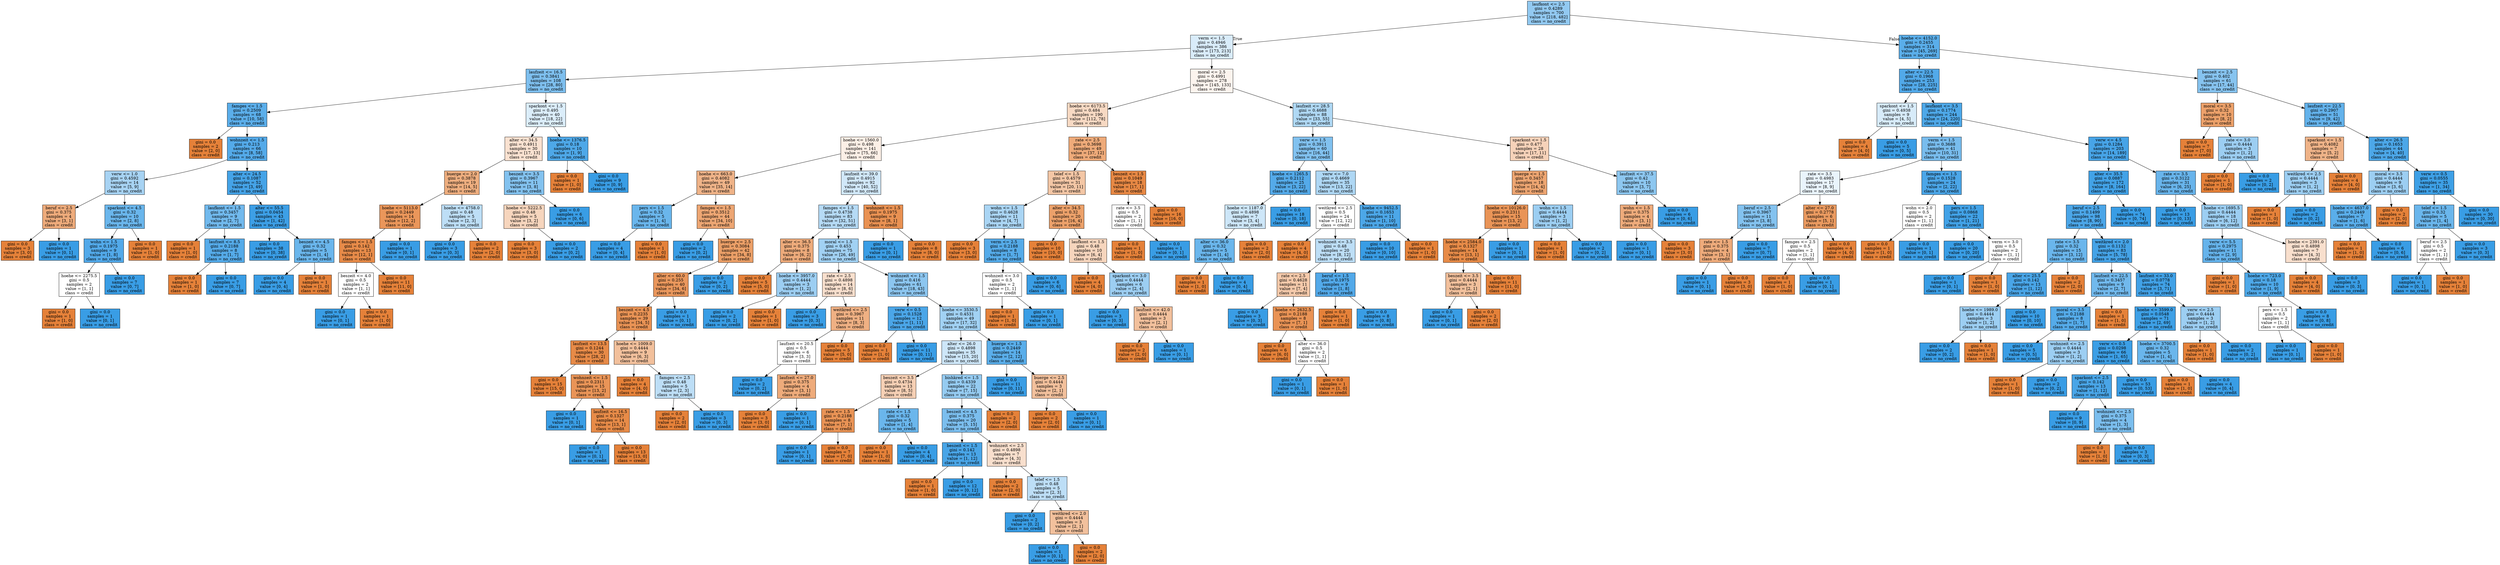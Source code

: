 digraph Tree {
node [shape=box, style="filled", color="black"] ;
0 [label="laufkont <= 2.5\ngini = 0.4289\nsamples = 700\nvalue = [218, 482]\nclass = no_credit", fillcolor="#399de58c"] ;
1 [label="verm <= 1.5\ngini = 0.4946\nsamples = 386\nvalue = [173, 213]\nclass = no_credit", fillcolor="#399de530"] ;
0 -> 1 [labeldistance=2.5, labelangle=45, headlabel="True"] ;
2 [label="laufzeit <= 16.5\ngini = 0.3841\nsamples = 108\nvalue = [28, 80]\nclass = no_credit", fillcolor="#399de5a6"] ;
1 -> 2 ;
3 [label="famges <= 1.5\ngini = 0.2509\nsamples = 68\nvalue = [10, 58]\nclass = no_credit", fillcolor="#399de5d3"] ;
2 -> 3 ;
4 [label="gini = 0.0\nsamples = 2\nvalue = [2, 0]\nclass = credit", fillcolor="#e58139ff"] ;
3 -> 4 ;
5 [label="wohnzeit <= 1.5\ngini = 0.213\nsamples = 66\nvalue = [8, 58]\nclass = no_credit", fillcolor="#399de5dc"] ;
3 -> 5 ;
6 [label="verw <= 1.0\ngini = 0.4592\nsamples = 14\nvalue = [5, 9]\nclass = no_credit", fillcolor="#399de571"] ;
5 -> 6 ;
7 [label="beruf <= 2.5\ngini = 0.375\nsamples = 4\nvalue = [3, 1]\nclass = credit", fillcolor="#e58139aa"] ;
6 -> 7 ;
8 [label="gini = 0.0\nsamples = 3\nvalue = [3, 0]\nclass = credit", fillcolor="#e58139ff"] ;
7 -> 8 ;
9 [label="gini = 0.0\nsamples = 1\nvalue = [0, 1]\nclass = no_credit", fillcolor="#399de5ff"] ;
7 -> 9 ;
10 [label="sparkont <= 4.5\ngini = 0.32\nsamples = 10\nvalue = [2, 8]\nclass = no_credit", fillcolor="#399de5bf"] ;
6 -> 10 ;
11 [label="wohn <= 1.5\ngini = 0.1975\nsamples = 9\nvalue = [1, 8]\nclass = no_credit", fillcolor="#399de5df"] ;
10 -> 11 ;
12 [label="hoehe <= 2275.5\ngini = 0.5\nsamples = 2\nvalue = [1, 1]\nclass = credit", fillcolor="#e5813900"] ;
11 -> 12 ;
13 [label="gini = 0.0\nsamples = 1\nvalue = [1, 0]\nclass = credit", fillcolor="#e58139ff"] ;
12 -> 13 ;
14 [label="gini = 0.0\nsamples = 1\nvalue = [0, 1]\nclass = no_credit", fillcolor="#399de5ff"] ;
12 -> 14 ;
15 [label="gini = 0.0\nsamples = 7\nvalue = [0, 7]\nclass = no_credit", fillcolor="#399de5ff"] ;
11 -> 15 ;
16 [label="gini = 0.0\nsamples = 1\nvalue = [1, 0]\nclass = credit", fillcolor="#e58139ff"] ;
10 -> 16 ;
17 [label="alter <= 24.5\ngini = 0.1087\nsamples = 52\nvalue = [3, 49]\nclass = no_credit", fillcolor="#399de5ef"] ;
5 -> 17 ;
18 [label="laufkont <= 1.5\ngini = 0.3457\nsamples = 9\nvalue = [2, 7]\nclass = no_credit", fillcolor="#399de5b6"] ;
17 -> 18 ;
19 [label="gini = 0.0\nsamples = 1\nvalue = [1, 0]\nclass = credit", fillcolor="#e58139ff"] ;
18 -> 19 ;
20 [label="laufzeit <= 8.5\ngini = 0.2188\nsamples = 8\nvalue = [1, 7]\nclass = no_credit", fillcolor="#399de5db"] ;
18 -> 20 ;
21 [label="gini = 0.0\nsamples = 1\nvalue = [1, 0]\nclass = credit", fillcolor="#e58139ff"] ;
20 -> 21 ;
22 [label="gini = 0.0\nsamples = 7\nvalue = [0, 7]\nclass = no_credit", fillcolor="#399de5ff"] ;
20 -> 22 ;
23 [label="alter <= 55.5\ngini = 0.0454\nsamples = 43\nvalue = [1, 42]\nclass = no_credit", fillcolor="#399de5f9"] ;
17 -> 23 ;
24 [label="gini = 0.0\nsamples = 38\nvalue = [0, 38]\nclass = no_credit", fillcolor="#399de5ff"] ;
23 -> 24 ;
25 [label="beszeit <= 4.5\ngini = 0.32\nsamples = 5\nvalue = [1, 4]\nclass = no_credit", fillcolor="#399de5bf"] ;
23 -> 25 ;
26 [label="gini = 0.0\nsamples = 4\nvalue = [0, 4]\nclass = no_credit", fillcolor="#399de5ff"] ;
25 -> 26 ;
27 [label="gini = 0.0\nsamples = 1\nvalue = [1, 0]\nclass = credit", fillcolor="#e58139ff"] ;
25 -> 27 ;
28 [label="sparkont <= 1.5\ngini = 0.495\nsamples = 40\nvalue = [18, 22]\nclass = no_credit", fillcolor="#399de52e"] ;
2 -> 28 ;
29 [label="alter <= 34.5\ngini = 0.4911\nsamples = 30\nvalue = [17, 13]\nclass = credit", fillcolor="#e581393c"] ;
28 -> 29 ;
30 [label="buerge <= 2.0\ngini = 0.3878\nsamples = 19\nvalue = [14, 5]\nclass = credit", fillcolor="#e58139a4"] ;
29 -> 30 ;
31 [label="hoehe <= 5113.0\ngini = 0.2449\nsamples = 14\nvalue = [12, 2]\nclass = credit", fillcolor="#e58139d4"] ;
30 -> 31 ;
32 [label="famges <= 1.5\ngini = 0.142\nsamples = 13\nvalue = [12, 1]\nclass = credit", fillcolor="#e58139ea"] ;
31 -> 32 ;
33 [label="beszeit <= 4.0\ngini = 0.5\nsamples = 2\nvalue = [1, 1]\nclass = credit", fillcolor="#e5813900"] ;
32 -> 33 ;
34 [label="gini = 0.0\nsamples = 1\nvalue = [0, 1]\nclass = no_credit", fillcolor="#399de5ff"] ;
33 -> 34 ;
35 [label="gini = 0.0\nsamples = 1\nvalue = [1, 0]\nclass = credit", fillcolor="#e58139ff"] ;
33 -> 35 ;
36 [label="gini = 0.0\nsamples = 11\nvalue = [11, 0]\nclass = credit", fillcolor="#e58139ff"] ;
32 -> 36 ;
37 [label="gini = 0.0\nsamples = 1\nvalue = [0, 1]\nclass = no_credit", fillcolor="#399de5ff"] ;
31 -> 37 ;
38 [label="hoehe <= 4758.0\ngini = 0.48\nsamples = 5\nvalue = [2, 3]\nclass = no_credit", fillcolor="#399de555"] ;
30 -> 38 ;
39 [label="gini = 0.0\nsamples = 3\nvalue = [0, 3]\nclass = no_credit", fillcolor="#399de5ff"] ;
38 -> 39 ;
40 [label="gini = 0.0\nsamples = 2\nvalue = [2, 0]\nclass = credit", fillcolor="#e58139ff"] ;
38 -> 40 ;
41 [label="beszeit <= 3.5\ngini = 0.3967\nsamples = 11\nvalue = [3, 8]\nclass = no_credit", fillcolor="#399de59f"] ;
29 -> 41 ;
42 [label="hoehe <= 5222.5\ngini = 0.48\nsamples = 5\nvalue = [3, 2]\nclass = credit", fillcolor="#e5813955"] ;
41 -> 42 ;
43 [label="gini = 0.0\nsamples = 3\nvalue = [3, 0]\nclass = credit", fillcolor="#e58139ff"] ;
42 -> 43 ;
44 [label="gini = 0.0\nsamples = 2\nvalue = [0, 2]\nclass = no_credit", fillcolor="#399de5ff"] ;
42 -> 44 ;
45 [label="gini = 0.0\nsamples = 6\nvalue = [0, 6]\nclass = no_credit", fillcolor="#399de5ff"] ;
41 -> 45 ;
46 [label="hoehe <= 1376.5\ngini = 0.18\nsamples = 10\nvalue = [1, 9]\nclass = no_credit", fillcolor="#399de5e3"] ;
28 -> 46 ;
47 [label="gini = 0.0\nsamples = 1\nvalue = [1, 0]\nclass = credit", fillcolor="#e58139ff"] ;
46 -> 47 ;
48 [label="gini = 0.0\nsamples = 9\nvalue = [0, 9]\nclass = no_credit", fillcolor="#399de5ff"] ;
46 -> 48 ;
49 [label="moral <= 2.5\ngini = 0.4991\nsamples = 278\nvalue = [145, 133]\nclass = credit", fillcolor="#e5813915"] ;
1 -> 49 ;
50 [label="hoehe <= 6173.5\ngini = 0.484\nsamples = 190\nvalue = [112, 78]\nclass = credit", fillcolor="#e581394d"] ;
49 -> 50 ;
51 [label="hoehe <= 1560.0\ngini = 0.498\nsamples = 141\nvalue = [75, 66]\nclass = credit", fillcolor="#e581391f"] ;
50 -> 51 ;
52 [label="hoehe <= 663.0\ngini = 0.4082\nsamples = 49\nvalue = [35, 14]\nclass = credit", fillcolor="#e5813999"] ;
51 -> 52 ;
53 [label="pers <= 1.5\ngini = 0.32\nsamples = 5\nvalue = [1, 4]\nclass = no_credit", fillcolor="#399de5bf"] ;
52 -> 53 ;
54 [label="gini = 0.0\nsamples = 4\nvalue = [0, 4]\nclass = no_credit", fillcolor="#399de5ff"] ;
53 -> 54 ;
55 [label="gini = 0.0\nsamples = 1\nvalue = [1, 0]\nclass = credit", fillcolor="#e58139ff"] ;
53 -> 55 ;
56 [label="famges <= 1.5\ngini = 0.3512\nsamples = 44\nvalue = [34, 10]\nclass = credit", fillcolor="#e58139b4"] ;
52 -> 56 ;
57 [label="gini = 0.0\nsamples = 2\nvalue = [0, 2]\nclass = no_credit", fillcolor="#399de5ff"] ;
56 -> 57 ;
58 [label="buerge <= 2.5\ngini = 0.3084\nsamples = 42\nvalue = [34, 8]\nclass = credit", fillcolor="#e58139c3"] ;
56 -> 58 ;
59 [label="alter <= 60.0\ngini = 0.255\nsamples = 40\nvalue = [34, 6]\nclass = credit", fillcolor="#e58139d2"] ;
58 -> 59 ;
60 [label="beszeit <= 4.5\ngini = 0.2235\nsamples = 39\nvalue = [34, 5]\nclass = credit", fillcolor="#e58139da"] ;
59 -> 60 ;
61 [label="laufzeit <= 13.5\ngini = 0.1244\nsamples = 30\nvalue = [28, 2]\nclass = credit", fillcolor="#e58139ed"] ;
60 -> 61 ;
62 [label="gini = 0.0\nsamples = 15\nvalue = [15, 0]\nclass = credit", fillcolor="#e58139ff"] ;
61 -> 62 ;
63 [label="wohnzeit <= 1.5\ngini = 0.2311\nsamples = 15\nvalue = [13, 2]\nclass = credit", fillcolor="#e58139d8"] ;
61 -> 63 ;
64 [label="gini = 0.0\nsamples = 1\nvalue = [0, 1]\nclass = no_credit", fillcolor="#399de5ff"] ;
63 -> 64 ;
65 [label="laufzeit <= 16.5\ngini = 0.1327\nsamples = 14\nvalue = [13, 1]\nclass = credit", fillcolor="#e58139eb"] ;
63 -> 65 ;
66 [label="gini = 0.0\nsamples = 1\nvalue = [0, 1]\nclass = no_credit", fillcolor="#399de5ff"] ;
65 -> 66 ;
67 [label="gini = 0.0\nsamples = 13\nvalue = [13, 0]\nclass = credit", fillcolor="#e58139ff"] ;
65 -> 67 ;
68 [label="hoehe <= 1009.0\ngini = 0.4444\nsamples = 9\nvalue = [6, 3]\nclass = credit", fillcolor="#e581397f"] ;
60 -> 68 ;
69 [label="gini = 0.0\nsamples = 4\nvalue = [4, 0]\nclass = credit", fillcolor="#e58139ff"] ;
68 -> 69 ;
70 [label="famges <= 2.5\ngini = 0.48\nsamples = 5\nvalue = [2, 3]\nclass = no_credit", fillcolor="#399de555"] ;
68 -> 70 ;
71 [label="gini = 0.0\nsamples = 2\nvalue = [2, 0]\nclass = credit", fillcolor="#e58139ff"] ;
70 -> 71 ;
72 [label="gini = 0.0\nsamples = 3\nvalue = [0, 3]\nclass = no_credit", fillcolor="#399de5ff"] ;
70 -> 72 ;
73 [label="gini = 0.0\nsamples = 1\nvalue = [0, 1]\nclass = no_credit", fillcolor="#399de5ff"] ;
59 -> 73 ;
74 [label="gini = 0.0\nsamples = 2\nvalue = [0, 2]\nclass = no_credit", fillcolor="#399de5ff"] ;
58 -> 74 ;
75 [label="laufzeit <= 39.0\ngini = 0.4915\nsamples = 92\nvalue = [40, 52]\nclass = no_credit", fillcolor="#399de53b"] ;
51 -> 75 ;
76 [label="famges <= 1.5\ngini = 0.4738\nsamples = 83\nvalue = [32, 51]\nclass = no_credit", fillcolor="#399de55f"] ;
75 -> 76 ;
77 [label="alter <= 36.5\ngini = 0.375\nsamples = 8\nvalue = [6, 2]\nclass = credit", fillcolor="#e58139aa"] ;
76 -> 77 ;
78 [label="gini = 0.0\nsamples = 5\nvalue = [5, 0]\nclass = credit", fillcolor="#e58139ff"] ;
77 -> 78 ;
79 [label="hoehe <= 3957.0\ngini = 0.4444\nsamples = 3\nvalue = [1, 2]\nclass = no_credit", fillcolor="#399de57f"] ;
77 -> 79 ;
80 [label="gini = 0.0\nsamples = 2\nvalue = [0, 2]\nclass = no_credit", fillcolor="#399de5ff"] ;
79 -> 80 ;
81 [label="gini = 0.0\nsamples = 1\nvalue = [1, 0]\nclass = credit", fillcolor="#e58139ff"] ;
79 -> 81 ;
82 [label="moral <= 1.5\ngini = 0.453\nsamples = 75\nvalue = [26, 49]\nclass = no_credit", fillcolor="#399de578"] ;
76 -> 82 ;
83 [label="rate <= 2.5\ngini = 0.4898\nsamples = 14\nvalue = [8, 6]\nclass = credit", fillcolor="#e5813940"] ;
82 -> 83 ;
84 [label="gini = 0.0\nsamples = 3\nvalue = [0, 3]\nclass = no_credit", fillcolor="#399de5ff"] ;
83 -> 84 ;
85 [label="weitkred <= 2.5\ngini = 0.3967\nsamples = 11\nvalue = [8, 3]\nclass = credit", fillcolor="#e581399f"] ;
83 -> 85 ;
86 [label="laufzeit <= 20.5\ngini = 0.5\nsamples = 6\nvalue = [3, 3]\nclass = credit", fillcolor="#e5813900"] ;
85 -> 86 ;
87 [label="gini = 0.0\nsamples = 2\nvalue = [0, 2]\nclass = no_credit", fillcolor="#399de5ff"] ;
86 -> 87 ;
88 [label="laufzeit <= 27.0\ngini = 0.375\nsamples = 4\nvalue = [3, 1]\nclass = credit", fillcolor="#e58139aa"] ;
86 -> 88 ;
89 [label="gini = 0.0\nsamples = 3\nvalue = [3, 0]\nclass = credit", fillcolor="#e58139ff"] ;
88 -> 89 ;
90 [label="gini = 0.0\nsamples = 1\nvalue = [0, 1]\nclass = no_credit", fillcolor="#399de5ff"] ;
88 -> 90 ;
91 [label="gini = 0.0\nsamples = 5\nvalue = [5, 0]\nclass = credit", fillcolor="#e58139ff"] ;
85 -> 91 ;
92 [label="wohnzeit <= 1.5\ngini = 0.416\nsamples = 61\nvalue = [18, 43]\nclass = no_credit", fillcolor="#399de594"] ;
82 -> 92 ;
93 [label="verw <= 0.5\ngini = 0.1528\nsamples = 12\nvalue = [1, 11]\nclass = no_credit", fillcolor="#399de5e8"] ;
92 -> 93 ;
94 [label="gini = 0.0\nsamples = 1\nvalue = [1, 0]\nclass = credit", fillcolor="#e58139ff"] ;
93 -> 94 ;
95 [label="gini = 0.0\nsamples = 11\nvalue = [0, 11]\nclass = no_credit", fillcolor="#399de5ff"] ;
93 -> 95 ;
96 [label="hoehe <= 3530.5\ngini = 0.4531\nsamples = 49\nvalue = [17, 32]\nclass = no_credit", fillcolor="#399de578"] ;
92 -> 96 ;
97 [label="alter <= 26.0\ngini = 0.4898\nsamples = 35\nvalue = [15, 20]\nclass = no_credit", fillcolor="#399de540"] ;
96 -> 97 ;
98 [label="beszeit <= 3.5\ngini = 0.4734\nsamples = 13\nvalue = [8, 5]\nclass = credit", fillcolor="#e5813960"] ;
97 -> 98 ;
99 [label="rate <= 1.5\ngini = 0.2188\nsamples = 8\nvalue = [7, 1]\nclass = credit", fillcolor="#e58139db"] ;
98 -> 99 ;
100 [label="gini = 0.0\nsamples = 1\nvalue = [0, 1]\nclass = no_credit", fillcolor="#399de5ff"] ;
99 -> 100 ;
101 [label="gini = 0.0\nsamples = 7\nvalue = [7, 0]\nclass = credit", fillcolor="#e58139ff"] ;
99 -> 101 ;
102 [label="rate <= 1.5\ngini = 0.32\nsamples = 5\nvalue = [1, 4]\nclass = no_credit", fillcolor="#399de5bf"] ;
98 -> 102 ;
103 [label="gini = 0.0\nsamples = 1\nvalue = [1, 0]\nclass = credit", fillcolor="#e58139ff"] ;
102 -> 103 ;
104 [label="gini = 0.0\nsamples = 4\nvalue = [0, 4]\nclass = no_credit", fillcolor="#399de5ff"] ;
102 -> 104 ;
105 [label="bishkred <= 1.5\ngini = 0.4339\nsamples = 22\nvalue = [7, 15]\nclass = no_credit", fillcolor="#399de588"] ;
97 -> 105 ;
106 [label="beszeit <= 4.5\ngini = 0.375\nsamples = 20\nvalue = [5, 15]\nclass = no_credit", fillcolor="#399de5aa"] ;
105 -> 106 ;
107 [label="beszeit <= 1.5\ngini = 0.142\nsamples = 13\nvalue = [1, 12]\nclass = no_credit", fillcolor="#399de5ea"] ;
106 -> 107 ;
108 [label="gini = 0.0\nsamples = 1\nvalue = [1, 0]\nclass = credit", fillcolor="#e58139ff"] ;
107 -> 108 ;
109 [label="gini = 0.0\nsamples = 12\nvalue = [0, 12]\nclass = no_credit", fillcolor="#399de5ff"] ;
107 -> 109 ;
110 [label="wohnzeit <= 2.5\ngini = 0.4898\nsamples = 7\nvalue = [4, 3]\nclass = credit", fillcolor="#e5813940"] ;
106 -> 110 ;
111 [label="gini = 0.0\nsamples = 2\nvalue = [2, 0]\nclass = credit", fillcolor="#e58139ff"] ;
110 -> 111 ;
112 [label="telef <= 1.5\ngini = 0.48\nsamples = 5\nvalue = [2, 3]\nclass = no_credit", fillcolor="#399de555"] ;
110 -> 112 ;
113 [label="gini = 0.0\nsamples = 2\nvalue = [0, 2]\nclass = no_credit", fillcolor="#399de5ff"] ;
112 -> 113 ;
114 [label="weitkred <= 2.0\ngini = 0.4444\nsamples = 3\nvalue = [2, 1]\nclass = credit", fillcolor="#e581397f"] ;
112 -> 114 ;
115 [label="gini = 0.0\nsamples = 1\nvalue = [0, 1]\nclass = no_credit", fillcolor="#399de5ff"] ;
114 -> 115 ;
116 [label="gini = 0.0\nsamples = 2\nvalue = [2, 0]\nclass = credit", fillcolor="#e58139ff"] ;
114 -> 116 ;
117 [label="gini = 0.0\nsamples = 2\nvalue = [2, 0]\nclass = credit", fillcolor="#e58139ff"] ;
105 -> 117 ;
118 [label="buerge <= 1.5\ngini = 0.2449\nsamples = 14\nvalue = [2, 12]\nclass = no_credit", fillcolor="#399de5d4"] ;
96 -> 118 ;
119 [label="gini = 0.0\nsamples = 11\nvalue = [0, 11]\nclass = no_credit", fillcolor="#399de5ff"] ;
118 -> 119 ;
120 [label="buerge <= 2.5\ngini = 0.4444\nsamples = 3\nvalue = [2, 1]\nclass = credit", fillcolor="#e581397f"] ;
118 -> 120 ;
121 [label="gini = 0.0\nsamples = 2\nvalue = [2, 0]\nclass = credit", fillcolor="#e58139ff"] ;
120 -> 121 ;
122 [label="gini = 0.0\nsamples = 1\nvalue = [0, 1]\nclass = no_credit", fillcolor="#399de5ff"] ;
120 -> 122 ;
123 [label="wohnzeit <= 1.5\ngini = 0.1975\nsamples = 9\nvalue = [8, 1]\nclass = credit", fillcolor="#e58139df"] ;
75 -> 123 ;
124 [label="gini = 0.0\nsamples = 1\nvalue = [0, 1]\nclass = no_credit", fillcolor="#399de5ff"] ;
123 -> 124 ;
125 [label="gini = 0.0\nsamples = 8\nvalue = [8, 0]\nclass = credit", fillcolor="#e58139ff"] ;
123 -> 125 ;
126 [label="rate <= 2.5\ngini = 0.3698\nsamples = 49\nvalue = [37, 12]\nclass = credit", fillcolor="#e58139ac"] ;
50 -> 126 ;
127 [label="telef <= 1.5\ngini = 0.4579\nsamples = 31\nvalue = [20, 11]\nclass = credit", fillcolor="#e5813973"] ;
126 -> 127 ;
128 [label="wohn <= 1.5\ngini = 0.4628\nsamples = 11\nvalue = [4, 7]\nclass = no_credit", fillcolor="#399de56d"] ;
127 -> 128 ;
129 [label="gini = 0.0\nsamples = 3\nvalue = [3, 0]\nclass = credit", fillcolor="#e58139ff"] ;
128 -> 129 ;
130 [label="verm <= 2.5\ngini = 0.2188\nsamples = 8\nvalue = [1, 7]\nclass = no_credit", fillcolor="#399de5db"] ;
128 -> 130 ;
131 [label="wohnzeit <= 3.0\ngini = 0.5\nsamples = 2\nvalue = [1, 1]\nclass = credit", fillcolor="#e5813900"] ;
130 -> 131 ;
132 [label="gini = 0.0\nsamples = 1\nvalue = [1, 0]\nclass = credit", fillcolor="#e58139ff"] ;
131 -> 132 ;
133 [label="gini = 0.0\nsamples = 1\nvalue = [0, 1]\nclass = no_credit", fillcolor="#399de5ff"] ;
131 -> 133 ;
134 [label="gini = 0.0\nsamples = 6\nvalue = [0, 6]\nclass = no_credit", fillcolor="#399de5ff"] ;
130 -> 134 ;
135 [label="alter <= 34.5\ngini = 0.32\nsamples = 20\nvalue = [16, 4]\nclass = credit", fillcolor="#e58139bf"] ;
127 -> 135 ;
136 [label="gini = 0.0\nsamples = 10\nvalue = [10, 0]\nclass = credit", fillcolor="#e58139ff"] ;
135 -> 136 ;
137 [label="laufkont <= 1.5\ngini = 0.48\nsamples = 10\nvalue = [6, 4]\nclass = credit", fillcolor="#e5813955"] ;
135 -> 137 ;
138 [label="gini = 0.0\nsamples = 4\nvalue = [4, 0]\nclass = credit", fillcolor="#e58139ff"] ;
137 -> 138 ;
139 [label="sparkont <= 3.0\ngini = 0.4444\nsamples = 6\nvalue = [2, 4]\nclass = no_credit", fillcolor="#399de57f"] ;
137 -> 139 ;
140 [label="gini = 0.0\nsamples = 3\nvalue = [0, 3]\nclass = no_credit", fillcolor="#399de5ff"] ;
139 -> 140 ;
141 [label="laufzeit <= 42.0\ngini = 0.4444\nsamples = 3\nvalue = [2, 1]\nclass = credit", fillcolor="#e581397f"] ;
139 -> 141 ;
142 [label="gini = 0.0\nsamples = 2\nvalue = [2, 0]\nclass = credit", fillcolor="#e58139ff"] ;
141 -> 142 ;
143 [label="gini = 0.0\nsamples = 1\nvalue = [0, 1]\nclass = no_credit", fillcolor="#399de5ff"] ;
141 -> 143 ;
144 [label="beszeit <= 1.5\ngini = 0.1049\nsamples = 18\nvalue = [17, 1]\nclass = credit", fillcolor="#e58139f0"] ;
126 -> 144 ;
145 [label="rate <= 3.5\ngini = 0.5\nsamples = 2\nvalue = [1, 1]\nclass = credit", fillcolor="#e5813900"] ;
144 -> 145 ;
146 [label="gini = 0.0\nsamples = 1\nvalue = [1, 0]\nclass = credit", fillcolor="#e58139ff"] ;
145 -> 146 ;
147 [label="gini = 0.0\nsamples = 1\nvalue = [0, 1]\nclass = no_credit", fillcolor="#399de5ff"] ;
145 -> 147 ;
148 [label="gini = 0.0\nsamples = 16\nvalue = [16, 0]\nclass = credit", fillcolor="#e58139ff"] ;
144 -> 148 ;
149 [label="laufzeit <= 28.5\ngini = 0.4688\nsamples = 88\nvalue = [33, 55]\nclass = no_credit", fillcolor="#399de566"] ;
49 -> 149 ;
150 [label="verw <= 1.5\ngini = 0.3911\nsamples = 60\nvalue = [16, 44]\nclass = no_credit", fillcolor="#399de5a2"] ;
149 -> 150 ;
151 [label="hoehe <= 1265.5\ngini = 0.2112\nsamples = 25\nvalue = [3, 22]\nclass = no_credit", fillcolor="#399de5dc"] ;
150 -> 151 ;
152 [label="hoehe <= 1187.0\ngini = 0.4898\nsamples = 7\nvalue = [3, 4]\nclass = no_credit", fillcolor="#399de540"] ;
151 -> 152 ;
153 [label="alter <= 36.0\ngini = 0.32\nsamples = 5\nvalue = [1, 4]\nclass = no_credit", fillcolor="#399de5bf"] ;
152 -> 153 ;
154 [label="gini = 0.0\nsamples = 1\nvalue = [1, 0]\nclass = credit", fillcolor="#e58139ff"] ;
153 -> 154 ;
155 [label="gini = 0.0\nsamples = 4\nvalue = [0, 4]\nclass = no_credit", fillcolor="#399de5ff"] ;
153 -> 155 ;
156 [label="gini = 0.0\nsamples = 2\nvalue = [2, 0]\nclass = credit", fillcolor="#e58139ff"] ;
152 -> 156 ;
157 [label="gini = 0.0\nsamples = 18\nvalue = [0, 18]\nclass = no_credit", fillcolor="#399de5ff"] ;
151 -> 157 ;
158 [label="verw <= 7.0\ngini = 0.4669\nsamples = 35\nvalue = [13, 22]\nclass = no_credit", fillcolor="#399de568"] ;
150 -> 158 ;
159 [label="weitkred <= 2.5\ngini = 0.5\nsamples = 24\nvalue = [12, 12]\nclass = credit", fillcolor="#e5813900"] ;
158 -> 159 ;
160 [label="gini = 0.0\nsamples = 4\nvalue = [4, 0]\nclass = credit", fillcolor="#e58139ff"] ;
159 -> 160 ;
161 [label="wohnzeit <= 3.5\ngini = 0.48\nsamples = 20\nvalue = [8, 12]\nclass = no_credit", fillcolor="#399de555"] ;
159 -> 161 ;
162 [label="rate <= 2.5\ngini = 0.4628\nsamples = 11\nvalue = [7, 4]\nclass = credit", fillcolor="#e581396d"] ;
161 -> 162 ;
163 [label="gini = 0.0\nsamples = 3\nvalue = [0, 3]\nclass = no_credit", fillcolor="#399de5ff"] ;
162 -> 163 ;
164 [label="hoehe <= 2632.5\ngini = 0.2188\nsamples = 8\nvalue = [7, 1]\nclass = credit", fillcolor="#e58139db"] ;
162 -> 164 ;
165 [label="gini = 0.0\nsamples = 6\nvalue = [6, 0]\nclass = credit", fillcolor="#e58139ff"] ;
164 -> 165 ;
166 [label="alter <= 36.0\ngini = 0.5\nsamples = 2\nvalue = [1, 1]\nclass = credit", fillcolor="#e5813900"] ;
164 -> 166 ;
167 [label="gini = 0.0\nsamples = 1\nvalue = [0, 1]\nclass = no_credit", fillcolor="#399de5ff"] ;
166 -> 167 ;
168 [label="gini = 0.0\nsamples = 1\nvalue = [1, 0]\nclass = credit", fillcolor="#e58139ff"] ;
166 -> 168 ;
169 [label="beruf <= 1.5\ngini = 0.1975\nsamples = 9\nvalue = [1, 8]\nclass = no_credit", fillcolor="#399de5df"] ;
161 -> 169 ;
170 [label="gini = 0.0\nsamples = 1\nvalue = [1, 0]\nclass = credit", fillcolor="#e58139ff"] ;
169 -> 170 ;
171 [label="gini = 0.0\nsamples = 8\nvalue = [0, 8]\nclass = no_credit", fillcolor="#399de5ff"] ;
169 -> 171 ;
172 [label="hoehe <= 9452.5\ngini = 0.1653\nsamples = 11\nvalue = [1, 10]\nclass = no_credit", fillcolor="#399de5e6"] ;
158 -> 172 ;
173 [label="gini = 0.0\nsamples = 10\nvalue = [0, 10]\nclass = no_credit", fillcolor="#399de5ff"] ;
172 -> 173 ;
174 [label="gini = 0.0\nsamples = 1\nvalue = [1, 0]\nclass = credit", fillcolor="#e58139ff"] ;
172 -> 174 ;
175 [label="sparkont <= 1.5\ngini = 0.477\nsamples = 28\nvalue = [17, 11]\nclass = credit", fillcolor="#e581395a"] ;
149 -> 175 ;
176 [label="buerge <= 1.5\ngini = 0.3457\nsamples = 18\nvalue = [14, 4]\nclass = credit", fillcolor="#e58139b6"] ;
175 -> 176 ;
177 [label="hoehe <= 10126.0\ngini = 0.2311\nsamples = 15\nvalue = [13, 2]\nclass = credit", fillcolor="#e58139d8"] ;
176 -> 177 ;
178 [label="hoehe <= 2584.0\ngini = 0.1327\nsamples = 14\nvalue = [13, 1]\nclass = credit", fillcolor="#e58139eb"] ;
177 -> 178 ;
179 [label="beszeit <= 3.5\ngini = 0.4444\nsamples = 3\nvalue = [2, 1]\nclass = credit", fillcolor="#e581397f"] ;
178 -> 179 ;
180 [label="gini = 0.0\nsamples = 1\nvalue = [0, 1]\nclass = no_credit", fillcolor="#399de5ff"] ;
179 -> 180 ;
181 [label="gini = 0.0\nsamples = 2\nvalue = [2, 0]\nclass = credit", fillcolor="#e58139ff"] ;
179 -> 181 ;
182 [label="gini = 0.0\nsamples = 11\nvalue = [11, 0]\nclass = credit", fillcolor="#e58139ff"] ;
178 -> 182 ;
183 [label="gini = 0.0\nsamples = 1\nvalue = [0, 1]\nclass = no_credit", fillcolor="#399de5ff"] ;
177 -> 183 ;
184 [label="wohn <= 1.5\ngini = 0.4444\nsamples = 3\nvalue = [1, 2]\nclass = no_credit", fillcolor="#399de57f"] ;
176 -> 184 ;
185 [label="gini = 0.0\nsamples = 1\nvalue = [1, 0]\nclass = credit", fillcolor="#e58139ff"] ;
184 -> 185 ;
186 [label="gini = 0.0\nsamples = 2\nvalue = [0, 2]\nclass = no_credit", fillcolor="#399de5ff"] ;
184 -> 186 ;
187 [label="laufzeit <= 37.5\ngini = 0.42\nsamples = 10\nvalue = [3, 7]\nclass = no_credit", fillcolor="#399de592"] ;
175 -> 187 ;
188 [label="wohn <= 1.5\ngini = 0.375\nsamples = 4\nvalue = [3, 1]\nclass = credit", fillcolor="#e58139aa"] ;
187 -> 188 ;
189 [label="gini = 0.0\nsamples = 1\nvalue = [0, 1]\nclass = no_credit", fillcolor="#399de5ff"] ;
188 -> 189 ;
190 [label="gini = 0.0\nsamples = 3\nvalue = [3, 0]\nclass = credit", fillcolor="#e58139ff"] ;
188 -> 190 ;
191 [label="gini = 0.0\nsamples = 6\nvalue = [0, 6]\nclass = no_credit", fillcolor="#399de5ff"] ;
187 -> 191 ;
192 [label="hoehe <= 4152.0\ngini = 0.2455\nsamples = 314\nvalue = [45, 269]\nclass = no_credit", fillcolor="#399de5d4"] ;
0 -> 192 [labeldistance=2.5, labelangle=-45, headlabel="False"] ;
193 [label="alter <= 22.5\ngini = 0.1968\nsamples = 253\nvalue = [28, 225]\nclass = no_credit", fillcolor="#399de5df"] ;
192 -> 193 ;
194 [label="sparkont <= 1.5\ngini = 0.4938\nsamples = 9\nvalue = [4, 5]\nclass = no_credit", fillcolor="#399de533"] ;
193 -> 194 ;
195 [label="gini = 0.0\nsamples = 4\nvalue = [4, 0]\nclass = credit", fillcolor="#e58139ff"] ;
194 -> 195 ;
196 [label="gini = 0.0\nsamples = 5\nvalue = [0, 5]\nclass = no_credit", fillcolor="#399de5ff"] ;
194 -> 196 ;
197 [label="laufkont <= 3.5\ngini = 0.1774\nsamples = 244\nvalue = [24, 220]\nclass = no_credit", fillcolor="#399de5e3"] ;
193 -> 197 ;
198 [label="verm <= 1.5\ngini = 0.3688\nsamples = 41\nvalue = [10, 31]\nclass = no_credit", fillcolor="#399de5ad"] ;
197 -> 198 ;
199 [label="rate <= 3.5\ngini = 0.4983\nsamples = 17\nvalue = [8, 9]\nclass = no_credit", fillcolor="#399de51c"] ;
198 -> 199 ;
200 [label="beruf <= 2.5\ngini = 0.3967\nsamples = 11\nvalue = [3, 8]\nclass = no_credit", fillcolor="#399de59f"] ;
199 -> 200 ;
201 [label="rate <= 1.5\ngini = 0.375\nsamples = 4\nvalue = [3, 1]\nclass = credit", fillcolor="#e58139aa"] ;
200 -> 201 ;
202 [label="gini = 0.0\nsamples = 1\nvalue = [0, 1]\nclass = no_credit", fillcolor="#399de5ff"] ;
201 -> 202 ;
203 [label="gini = 0.0\nsamples = 3\nvalue = [3, 0]\nclass = credit", fillcolor="#e58139ff"] ;
201 -> 203 ;
204 [label="gini = 0.0\nsamples = 7\nvalue = [0, 7]\nclass = no_credit", fillcolor="#399de5ff"] ;
200 -> 204 ;
205 [label="alter <= 27.0\ngini = 0.2778\nsamples = 6\nvalue = [5, 1]\nclass = credit", fillcolor="#e58139cc"] ;
199 -> 205 ;
206 [label="famges <= 2.5\ngini = 0.5\nsamples = 2\nvalue = [1, 1]\nclass = credit", fillcolor="#e5813900"] ;
205 -> 206 ;
207 [label="gini = 0.0\nsamples = 1\nvalue = [1, 0]\nclass = credit", fillcolor="#e58139ff"] ;
206 -> 207 ;
208 [label="gini = 0.0\nsamples = 1\nvalue = [0, 1]\nclass = no_credit", fillcolor="#399de5ff"] ;
206 -> 208 ;
209 [label="gini = 0.0\nsamples = 4\nvalue = [4, 0]\nclass = credit", fillcolor="#e58139ff"] ;
205 -> 209 ;
210 [label="famges <= 1.5\ngini = 0.1528\nsamples = 24\nvalue = [2, 22]\nclass = no_credit", fillcolor="#399de5e8"] ;
198 -> 210 ;
211 [label="wohn <= 2.0\ngini = 0.5\nsamples = 2\nvalue = [1, 1]\nclass = credit", fillcolor="#e5813900"] ;
210 -> 211 ;
212 [label="gini = 0.0\nsamples = 1\nvalue = [1, 0]\nclass = credit", fillcolor="#e58139ff"] ;
211 -> 212 ;
213 [label="gini = 0.0\nsamples = 1\nvalue = [0, 1]\nclass = no_credit", fillcolor="#399de5ff"] ;
211 -> 213 ;
214 [label="pers <= 1.5\ngini = 0.0868\nsamples = 22\nvalue = [1, 21]\nclass = no_credit", fillcolor="#399de5f3"] ;
210 -> 214 ;
215 [label="gini = 0.0\nsamples = 20\nvalue = [0, 20]\nclass = no_credit", fillcolor="#399de5ff"] ;
214 -> 215 ;
216 [label="verm <= 3.0\ngini = 0.5\nsamples = 2\nvalue = [1, 1]\nclass = credit", fillcolor="#e5813900"] ;
214 -> 216 ;
217 [label="gini = 0.0\nsamples = 1\nvalue = [0, 1]\nclass = no_credit", fillcolor="#399de5ff"] ;
216 -> 217 ;
218 [label="gini = 0.0\nsamples = 1\nvalue = [1, 0]\nclass = credit", fillcolor="#e58139ff"] ;
216 -> 218 ;
219 [label="verw <= 4.5\ngini = 0.1284\nsamples = 203\nvalue = [14, 189]\nclass = no_credit", fillcolor="#399de5ec"] ;
197 -> 219 ;
220 [label="alter <= 35.5\ngini = 0.0887\nsamples = 172\nvalue = [8, 164]\nclass = no_credit", fillcolor="#399de5f3"] ;
219 -> 220 ;
221 [label="beruf <= 2.5\ngini = 0.1499\nsamples = 98\nvalue = [8, 90]\nclass = no_credit", fillcolor="#399de5e8"] ;
220 -> 221 ;
222 [label="rate <= 3.5\ngini = 0.32\nsamples = 15\nvalue = [3, 12]\nclass = no_credit", fillcolor="#399de5bf"] ;
221 -> 222 ;
223 [label="alter <= 25.5\ngini = 0.142\nsamples = 13\nvalue = [1, 12]\nclass = no_credit", fillcolor="#399de5ea"] ;
222 -> 223 ;
224 [label="hoehe <= 1989.0\ngini = 0.4444\nsamples = 3\nvalue = [1, 2]\nclass = no_credit", fillcolor="#399de57f"] ;
223 -> 224 ;
225 [label="gini = 0.0\nsamples = 2\nvalue = [0, 2]\nclass = no_credit", fillcolor="#399de5ff"] ;
224 -> 225 ;
226 [label="gini = 0.0\nsamples = 1\nvalue = [1, 0]\nclass = credit", fillcolor="#e58139ff"] ;
224 -> 226 ;
227 [label="gini = 0.0\nsamples = 10\nvalue = [0, 10]\nclass = no_credit", fillcolor="#399de5ff"] ;
223 -> 227 ;
228 [label="gini = 0.0\nsamples = 2\nvalue = [2, 0]\nclass = credit", fillcolor="#e58139ff"] ;
222 -> 228 ;
229 [label="weitkred <= 2.0\ngini = 0.1132\nsamples = 83\nvalue = [5, 78]\nclass = no_credit", fillcolor="#399de5ef"] ;
221 -> 229 ;
230 [label="laufzeit <= 22.5\ngini = 0.3457\nsamples = 9\nvalue = [2, 7]\nclass = no_credit", fillcolor="#399de5b6"] ;
229 -> 230 ;
231 [label="moral <= 3.5\ngini = 0.2188\nsamples = 8\nvalue = [1, 7]\nclass = no_credit", fillcolor="#399de5db"] ;
230 -> 231 ;
232 [label="gini = 0.0\nsamples = 5\nvalue = [0, 5]\nclass = no_credit", fillcolor="#399de5ff"] ;
231 -> 232 ;
233 [label="wohnzeit <= 2.5\ngini = 0.4444\nsamples = 3\nvalue = [1, 2]\nclass = no_credit", fillcolor="#399de57f"] ;
231 -> 233 ;
234 [label="gini = 0.0\nsamples = 1\nvalue = [1, 0]\nclass = credit", fillcolor="#e58139ff"] ;
233 -> 234 ;
235 [label="gini = 0.0\nsamples = 2\nvalue = [0, 2]\nclass = no_credit", fillcolor="#399de5ff"] ;
233 -> 235 ;
236 [label="gini = 0.0\nsamples = 1\nvalue = [1, 0]\nclass = credit", fillcolor="#e58139ff"] ;
230 -> 236 ;
237 [label="laufzeit <= 33.0\ngini = 0.0778\nsamples = 74\nvalue = [3, 71]\nclass = no_credit", fillcolor="#399de5f4"] ;
229 -> 237 ;
238 [label="hoehe <= 3599.0\ngini = 0.0548\nsamples = 71\nvalue = [2, 69]\nclass = no_credit", fillcolor="#399de5f8"] ;
237 -> 238 ;
239 [label="verw <= 0.5\ngini = 0.0298\nsamples = 66\nvalue = [1, 65]\nclass = no_credit", fillcolor="#399de5fb"] ;
238 -> 239 ;
240 [label="sparkont <= 2.5\ngini = 0.142\nsamples = 13\nvalue = [1, 12]\nclass = no_credit", fillcolor="#399de5ea"] ;
239 -> 240 ;
241 [label="gini = 0.0\nsamples = 9\nvalue = [0, 9]\nclass = no_credit", fillcolor="#399de5ff"] ;
240 -> 241 ;
242 [label="wohnzeit <= 2.5\ngini = 0.375\nsamples = 4\nvalue = [1, 3]\nclass = no_credit", fillcolor="#399de5aa"] ;
240 -> 242 ;
243 [label="gini = 0.0\nsamples = 1\nvalue = [1, 0]\nclass = credit", fillcolor="#e58139ff"] ;
242 -> 243 ;
244 [label="gini = 0.0\nsamples = 3\nvalue = [0, 3]\nclass = no_credit", fillcolor="#399de5ff"] ;
242 -> 244 ;
245 [label="gini = 0.0\nsamples = 53\nvalue = [0, 53]\nclass = no_credit", fillcolor="#399de5ff"] ;
239 -> 245 ;
246 [label="hoehe <= 3700.5\ngini = 0.32\nsamples = 5\nvalue = [1, 4]\nclass = no_credit", fillcolor="#399de5bf"] ;
238 -> 246 ;
247 [label="gini = 0.0\nsamples = 1\nvalue = [1, 0]\nclass = credit", fillcolor="#e58139ff"] ;
246 -> 247 ;
248 [label="gini = 0.0\nsamples = 4\nvalue = [0, 4]\nclass = no_credit", fillcolor="#399de5ff"] ;
246 -> 248 ;
249 [label="verw <= 2.5\ngini = 0.4444\nsamples = 3\nvalue = [1, 2]\nclass = no_credit", fillcolor="#399de57f"] ;
237 -> 249 ;
250 [label="gini = 0.0\nsamples = 1\nvalue = [1, 0]\nclass = credit", fillcolor="#e58139ff"] ;
249 -> 250 ;
251 [label="gini = 0.0\nsamples = 2\nvalue = [0, 2]\nclass = no_credit", fillcolor="#399de5ff"] ;
249 -> 251 ;
252 [label="gini = 0.0\nsamples = 74\nvalue = [0, 74]\nclass = no_credit", fillcolor="#399de5ff"] ;
220 -> 252 ;
253 [label="rate <= 3.5\ngini = 0.3122\nsamples = 31\nvalue = [6, 25]\nclass = no_credit", fillcolor="#399de5c2"] ;
219 -> 253 ;
254 [label="gini = 0.0\nsamples = 13\nvalue = [0, 13]\nclass = no_credit", fillcolor="#399de5ff"] ;
253 -> 254 ;
255 [label="hoehe <= 1695.5\ngini = 0.4444\nsamples = 18\nvalue = [6, 12]\nclass = no_credit", fillcolor="#399de57f"] ;
253 -> 255 ;
256 [label="verw <= 5.5\ngini = 0.2975\nsamples = 11\nvalue = [2, 9]\nclass = no_credit", fillcolor="#399de5c6"] ;
255 -> 256 ;
257 [label="gini = 0.0\nsamples = 1\nvalue = [1, 0]\nclass = credit", fillcolor="#e58139ff"] ;
256 -> 257 ;
258 [label="hoehe <= 723.0\ngini = 0.18\nsamples = 10\nvalue = [1, 9]\nclass = no_credit", fillcolor="#399de5e3"] ;
256 -> 258 ;
259 [label="pers <= 1.5\ngini = 0.5\nsamples = 2\nvalue = [1, 1]\nclass = credit", fillcolor="#e5813900"] ;
258 -> 259 ;
260 [label="gini = 0.0\nsamples = 1\nvalue = [0, 1]\nclass = no_credit", fillcolor="#399de5ff"] ;
259 -> 260 ;
261 [label="gini = 0.0\nsamples = 1\nvalue = [1, 0]\nclass = credit", fillcolor="#e58139ff"] ;
259 -> 261 ;
262 [label="gini = 0.0\nsamples = 8\nvalue = [0, 8]\nclass = no_credit", fillcolor="#399de5ff"] ;
258 -> 262 ;
263 [label="hoehe <= 2391.0\ngini = 0.4898\nsamples = 7\nvalue = [4, 3]\nclass = credit", fillcolor="#e5813940"] ;
255 -> 263 ;
264 [label="gini = 0.0\nsamples = 4\nvalue = [4, 0]\nclass = credit", fillcolor="#e58139ff"] ;
263 -> 264 ;
265 [label="gini = 0.0\nsamples = 3\nvalue = [0, 3]\nclass = no_credit", fillcolor="#399de5ff"] ;
263 -> 265 ;
266 [label="beszeit <= 2.5\ngini = 0.402\nsamples = 61\nvalue = [17, 44]\nclass = no_credit", fillcolor="#399de59c"] ;
192 -> 266 ;
267 [label="moral <= 3.5\ngini = 0.32\nsamples = 10\nvalue = [8, 2]\nclass = credit", fillcolor="#e58139bf"] ;
266 -> 267 ;
268 [label="gini = 0.0\nsamples = 7\nvalue = [7, 0]\nclass = credit", fillcolor="#e58139ff"] ;
267 -> 268 ;
269 [label="rate <= 3.0\ngini = 0.4444\nsamples = 3\nvalue = [1, 2]\nclass = no_credit", fillcolor="#399de57f"] ;
267 -> 269 ;
270 [label="gini = 0.0\nsamples = 1\nvalue = [1, 0]\nclass = credit", fillcolor="#e58139ff"] ;
269 -> 270 ;
271 [label="gini = 0.0\nsamples = 2\nvalue = [0, 2]\nclass = no_credit", fillcolor="#399de5ff"] ;
269 -> 271 ;
272 [label="laufzeit <= 22.5\ngini = 0.2907\nsamples = 51\nvalue = [9, 42]\nclass = no_credit", fillcolor="#399de5c8"] ;
266 -> 272 ;
273 [label="sparkont <= 1.5\ngini = 0.4082\nsamples = 7\nvalue = [5, 2]\nclass = credit", fillcolor="#e5813999"] ;
272 -> 273 ;
274 [label="weitkred <= 2.5\ngini = 0.4444\nsamples = 3\nvalue = [1, 2]\nclass = no_credit", fillcolor="#399de57f"] ;
273 -> 274 ;
275 [label="gini = 0.0\nsamples = 1\nvalue = [1, 0]\nclass = credit", fillcolor="#e58139ff"] ;
274 -> 275 ;
276 [label="gini = 0.0\nsamples = 2\nvalue = [0, 2]\nclass = no_credit", fillcolor="#399de5ff"] ;
274 -> 276 ;
277 [label="gini = 0.0\nsamples = 4\nvalue = [4, 0]\nclass = credit", fillcolor="#e58139ff"] ;
273 -> 277 ;
278 [label="alter <= 26.5\ngini = 0.1653\nsamples = 44\nvalue = [4, 40]\nclass = no_credit", fillcolor="#399de5e6"] ;
272 -> 278 ;
279 [label="moral <= 3.5\ngini = 0.4444\nsamples = 9\nvalue = [3, 6]\nclass = no_credit", fillcolor="#399de57f"] ;
278 -> 279 ;
280 [label="hoehe <= 4637.0\ngini = 0.2449\nsamples = 7\nvalue = [1, 6]\nclass = no_credit", fillcolor="#399de5d4"] ;
279 -> 280 ;
281 [label="gini = 0.0\nsamples = 1\nvalue = [1, 0]\nclass = credit", fillcolor="#e58139ff"] ;
280 -> 281 ;
282 [label="gini = 0.0\nsamples = 6\nvalue = [0, 6]\nclass = no_credit", fillcolor="#399de5ff"] ;
280 -> 282 ;
283 [label="gini = 0.0\nsamples = 2\nvalue = [2, 0]\nclass = credit", fillcolor="#e58139ff"] ;
279 -> 283 ;
284 [label="verw <= 0.5\ngini = 0.0555\nsamples = 35\nvalue = [1, 34]\nclass = no_credit", fillcolor="#399de5f8"] ;
278 -> 284 ;
285 [label="telef <= 1.5\ngini = 0.32\nsamples = 5\nvalue = [1, 4]\nclass = no_credit", fillcolor="#399de5bf"] ;
284 -> 285 ;
286 [label="beruf <= 2.5\ngini = 0.5\nsamples = 2\nvalue = [1, 1]\nclass = credit", fillcolor="#e5813900"] ;
285 -> 286 ;
287 [label="gini = 0.0\nsamples = 1\nvalue = [0, 1]\nclass = no_credit", fillcolor="#399de5ff"] ;
286 -> 287 ;
288 [label="gini = 0.0\nsamples = 1\nvalue = [1, 0]\nclass = credit", fillcolor="#e58139ff"] ;
286 -> 288 ;
289 [label="gini = 0.0\nsamples = 3\nvalue = [0, 3]\nclass = no_credit", fillcolor="#399de5ff"] ;
285 -> 289 ;
290 [label="gini = 0.0\nsamples = 30\nvalue = [0, 30]\nclass = no_credit", fillcolor="#399de5ff"] ;
284 -> 290 ;
}